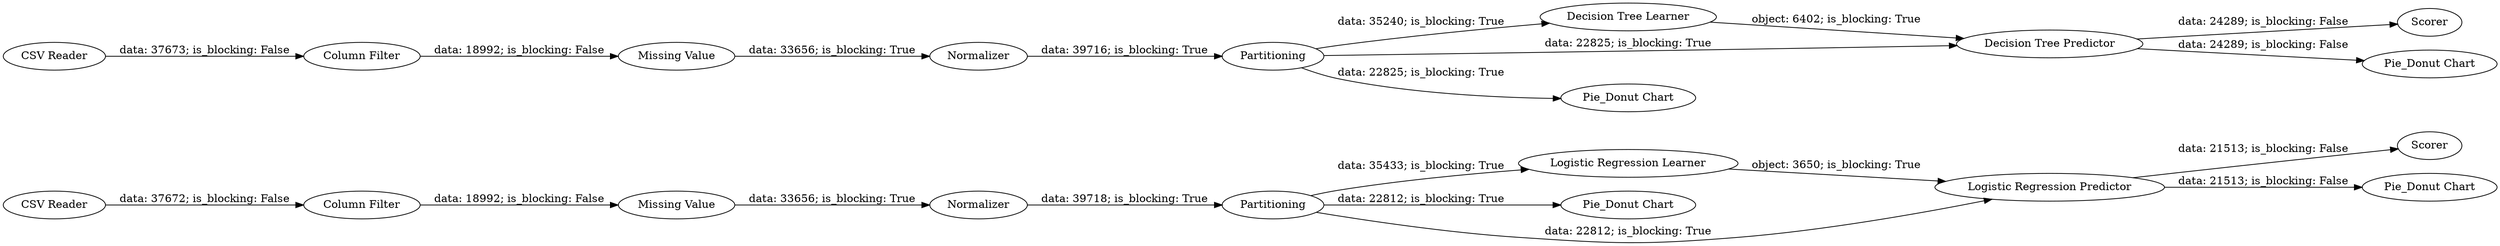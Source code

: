digraph {
	"-3118009170699893873_5" [label="Logistic Regression Learner"]
	"-3118009170699893873_11" [label="CSV Reader"]
	"-3118009170699893873_9" [label="Pie_Donut Chart"]
	"-3118009170699893873_1" [label="CSV Reader"]
	"-3118009170699893873_4" [label=Partitioning]
	"-3118009170699893873_22" [label="Missing Value"]
	"-3118009170699893873_21" [label="Missing Value"]
	"-3118009170699893873_13" [label="Column Filter"]
	"-3118009170699893873_16" [label="Decision Tree Learner"]
	"-3118009170699893873_3" [label=Normalizer]
	"-3118009170699893873_2" [label="Column Filter"]
	"-3118009170699893873_8" [label=Scorer]
	"-3118009170699893873_14" [label=Normalizer]
	"-3118009170699893873_15" [label=Partitioning]
	"-3118009170699893873_10" [label="Pie_Donut Chart"]
	"-3118009170699893873_18" [label=Scorer]
	"-3118009170699893873_17" [label="Decision Tree Predictor"]
	"-3118009170699893873_19" [label="Pie_Donut Chart"]
	"-3118009170699893873_20" [label="Pie_Donut Chart"]
	"-3118009170699893873_7" [label="Logistic Regression Predictor"]
	"-3118009170699893873_11" -> "-3118009170699893873_13" [label="data: 37673; is_blocking: False"]
	"-3118009170699893873_4" -> "-3118009170699893873_7" [label="data: 22812; is_blocking: True"]
	"-3118009170699893873_15" -> "-3118009170699893873_16" [label="data: 35240; is_blocking: True"]
	"-3118009170699893873_7" -> "-3118009170699893873_10" [label="data: 21513; is_blocking: False"]
	"-3118009170699893873_7" -> "-3118009170699893873_8" [label="data: 21513; is_blocking: False"]
	"-3118009170699893873_2" -> "-3118009170699893873_21" [label="data: 18992; is_blocking: False"]
	"-3118009170699893873_4" -> "-3118009170699893873_9" [label="data: 22812; is_blocking: True"]
	"-3118009170699893873_1" -> "-3118009170699893873_2" [label="data: 37672; is_blocking: False"]
	"-3118009170699893873_17" -> "-3118009170699893873_18" [label="data: 24289; is_blocking: False"]
	"-3118009170699893873_3" -> "-3118009170699893873_4" [label="data: 39718; is_blocking: True"]
	"-3118009170699893873_13" -> "-3118009170699893873_22" [label="data: 18992; is_blocking: False"]
	"-3118009170699893873_16" -> "-3118009170699893873_17" [label="object: 6402; is_blocking: True"]
	"-3118009170699893873_14" -> "-3118009170699893873_15" [label="data: 39716; is_blocking: True"]
	"-3118009170699893873_15" -> "-3118009170699893873_17" [label="data: 22825; is_blocking: True"]
	"-3118009170699893873_21" -> "-3118009170699893873_3" [label="data: 33656; is_blocking: True"]
	"-3118009170699893873_4" -> "-3118009170699893873_5" [label="data: 35433; is_blocking: True"]
	"-3118009170699893873_15" -> "-3118009170699893873_19" [label="data: 22825; is_blocking: True"]
	"-3118009170699893873_22" -> "-3118009170699893873_14" [label="data: 33656; is_blocking: True"]
	"-3118009170699893873_17" -> "-3118009170699893873_20" [label="data: 24289; is_blocking: False"]
	"-3118009170699893873_5" -> "-3118009170699893873_7" [label="object: 3650; is_blocking: True"]
	rankdir=LR
}
